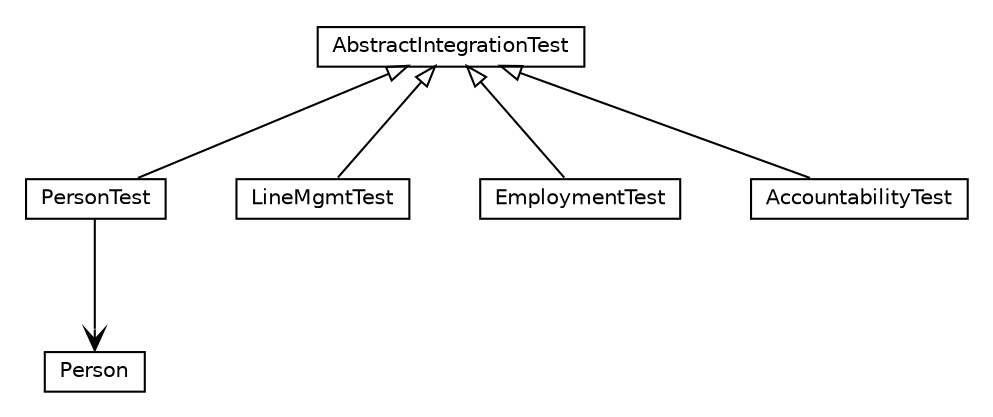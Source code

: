#!/usr/local/bin/dot
#
# Class diagram 
# Generated by UMLGraph version R5_6_6-8-g8d7759 (http://www.umlgraph.org/)
#

digraph G {
	edge [fontname="Helvetica",fontsize=10,labelfontname="Helvetica",labelfontsize=10];
	node [fontname="Helvetica",fontsize=10,shape=plaintext];
	nodesep=0.25;
	ranksep=0.5;
	// org.dddlib.organisation.domain.PersonTest
	c10885 [label=<<table title="org.dddlib.organisation.domain.PersonTest" border="0" cellborder="1" cellspacing="0" cellpadding="2" port="p" href="./PersonTest.html">
		<tr><td><table border="0" cellspacing="0" cellpadding="1">
<tr><td align="center" balign="center"> PersonTest </td></tr>
		</table></td></tr>
		</table>>, URL="./PersonTest.html", fontname="Helvetica", fontcolor="black", fontsize=10.0];
	// org.dddlib.organisation.domain.LineMgmtTest
	c10886 [label=<<table title="org.dddlib.organisation.domain.LineMgmtTest" border="0" cellborder="1" cellspacing="0" cellpadding="2" port="p" href="./LineMgmtTest.html">
		<tr><td><table border="0" cellspacing="0" cellpadding="1">
<tr><td align="center" balign="center"> LineMgmtTest </td></tr>
		</table></td></tr>
		</table>>, URL="./LineMgmtTest.html", fontname="Helvetica", fontcolor="black", fontsize=10.0];
	// org.dddlib.organisation.domain.EmploymentTest
	c10887 [label=<<table title="org.dddlib.organisation.domain.EmploymentTest" border="0" cellborder="1" cellspacing="0" cellpadding="2" port="p" href="./EmploymentTest.html">
		<tr><td><table border="0" cellspacing="0" cellpadding="1">
<tr><td align="center" balign="center"> EmploymentTest </td></tr>
		</table></td></tr>
		</table>>, URL="./EmploymentTest.html", fontname="Helvetica", fontcolor="black", fontsize=10.0];
	// org.dddlib.organisation.domain.AccountabilityTest
	c10888 [label=<<table title="org.dddlib.organisation.domain.AccountabilityTest" border="0" cellborder="1" cellspacing="0" cellpadding="2" port="p" href="./AccountabilityTest.html">
		<tr><td><table border="0" cellspacing="0" cellpadding="1">
<tr><td align="center" balign="center"> AccountabilityTest </td></tr>
		</table></td></tr>
		</table>>, URL="./AccountabilityTest.html", fontname="Helvetica", fontcolor="black", fontsize=10.0];
	// org.dddlib.organisation.domain.AbstractIntegrationTest
	c10889 [label=<<table title="org.dddlib.organisation.domain.AbstractIntegrationTest" border="0" cellborder="1" cellspacing="0" cellpadding="2" port="p" href="./AbstractIntegrationTest.html">
		<tr><td><table border="0" cellspacing="0" cellpadding="1">
<tr><td align="center" balign="center"> AbstractIntegrationTest </td></tr>
		</table></td></tr>
		</table>>, URL="./AbstractIntegrationTest.html", fontname="Helvetica", fontcolor="black", fontsize=10.0];
	//org.dddlib.organisation.domain.PersonTest extends org.dddlib.organisation.domain.AbstractIntegrationTest
	c10889:p -> c10885:p [dir=back,arrowtail=empty];
	//org.dddlib.organisation.domain.LineMgmtTest extends org.dddlib.organisation.domain.AbstractIntegrationTest
	c10889:p -> c10886:p [dir=back,arrowtail=empty];
	//org.dddlib.organisation.domain.EmploymentTest extends org.dddlib.organisation.domain.AbstractIntegrationTest
	c10889:p -> c10887:p [dir=back,arrowtail=empty];
	//org.dddlib.organisation.domain.AccountabilityTest extends org.dddlib.organisation.domain.AbstractIntegrationTest
	c10889:p -> c10888:p [dir=back,arrowtail=empty];
	// org.dddlib.organisation.domain.PersonTest NAVASSOC org.dddlib.organisation.domain.Person
	c10885:p -> c10894:p [taillabel="", label=" "headlabel="", fontname="Helvetica", fontcolor="black", fontsize=10.0, color="black", arrowhead=open];
	// org.dddlib.organisation.domain.Person
	c10894 [label=<<table title="org.dddlib.organisation.domain.Person" border="0" cellborder="1" cellspacing="0" cellpadding="2" port="p" href="http://java.sun.com/j2se/1.4.2/docs/api/org/dddlib/organisation/domain/Person.html">
		<tr><td><table border="0" cellspacing="0" cellpadding="1">
<tr><td align="center" balign="center"> Person </td></tr>
		</table></td></tr>
		</table>>, URL="http://java.sun.com/j2se/1.4.2/docs/api/org/dddlib/organisation/domain/Person.html", fontname="Helvetica", fontcolor="black", fontsize=10.0];
}

